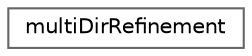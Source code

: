 digraph "Graphical Class Hierarchy"
{
 // LATEX_PDF_SIZE
  bgcolor="transparent";
  edge [fontname=Helvetica,fontsize=10,labelfontname=Helvetica,labelfontsize=10];
  node [fontname=Helvetica,fontsize=10,shape=box,height=0.2,width=0.4];
  rankdir="LR";
  Node0 [id="Node000000",label="multiDirRefinement",height=0.2,width=0.4,color="grey40", fillcolor="white", style="filled",URL="$classFoam_1_1multiDirRefinement.html",tooltip="Does multiple pass refinement to refine cells in multiple directions."];
}
